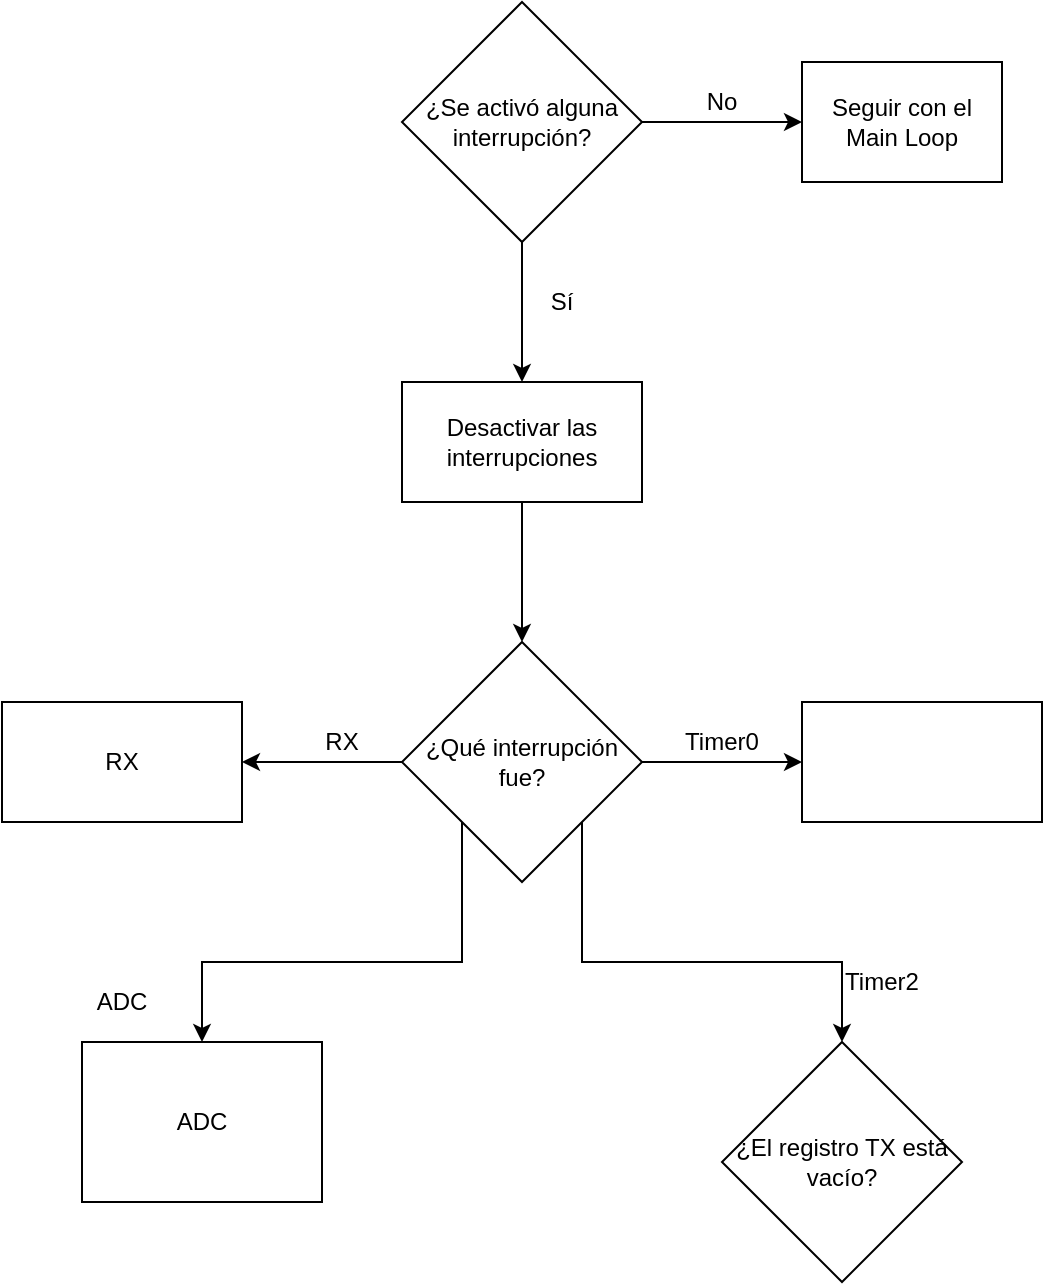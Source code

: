 <mxfile version="13.7.9" type="device"><diagram id="LbbsZcumgrZLARfcLNhO" name="Page-1"><mxGraphModel dx="1431" dy="761" grid="1" gridSize="10" guides="1" tooltips="1" connect="1" arrows="1" fold="1" page="1" pageScale="1" pageWidth="3300" pageHeight="4681" math="0" shadow="0"><root><mxCell id="0"/><mxCell id="1" parent="0"/><mxCell id="cgYX3BNWEQwYvRGcbSXk-3" value="" style="edgeStyle=orthogonalEdgeStyle;rounded=0;orthogonalLoop=1;jettySize=auto;html=1;" edge="1" parent="1" source="cgYX3BNWEQwYvRGcbSXk-1" target="cgYX3BNWEQwYvRGcbSXk-2"><mxGeometry relative="1" as="geometry"/></mxCell><mxCell id="cgYX3BNWEQwYvRGcbSXk-6" value="" style="edgeStyle=orthogonalEdgeStyle;rounded=0;orthogonalLoop=1;jettySize=auto;html=1;" edge="1" parent="1" source="cgYX3BNWEQwYvRGcbSXk-1" target="cgYX3BNWEQwYvRGcbSXk-5"><mxGeometry relative="1" as="geometry"/></mxCell><mxCell id="cgYX3BNWEQwYvRGcbSXk-1" value="¿Se activó alguna interrupción?" style="rhombus;whiteSpace=wrap;html=1;" vertex="1" parent="1"><mxGeometry x="1200" y="680" width="120" height="120" as="geometry"/></mxCell><mxCell id="cgYX3BNWEQwYvRGcbSXk-9" value="" style="edgeStyle=orthogonalEdgeStyle;rounded=0;orthogonalLoop=1;jettySize=auto;html=1;" edge="1" parent="1" source="cgYX3BNWEQwYvRGcbSXk-2" target="cgYX3BNWEQwYvRGcbSXk-8"><mxGeometry relative="1" as="geometry"/></mxCell><mxCell id="cgYX3BNWEQwYvRGcbSXk-2" value="Desactivar las interrupciones" style="whiteSpace=wrap;html=1;" vertex="1" parent="1"><mxGeometry x="1200" y="870" width="120" height="60" as="geometry"/></mxCell><mxCell id="cgYX3BNWEQwYvRGcbSXk-4" value="Sí" style="text;html=1;strokeColor=none;fillColor=none;align=center;verticalAlign=middle;whiteSpace=wrap;rounded=0;" vertex="1" parent="1"><mxGeometry x="1260" y="820" width="40" height="20" as="geometry"/></mxCell><mxCell id="cgYX3BNWEQwYvRGcbSXk-5" value="Seguir con el Main Loop" style="whiteSpace=wrap;html=1;" vertex="1" parent="1"><mxGeometry x="1400" y="710" width="100" height="60" as="geometry"/></mxCell><mxCell id="cgYX3BNWEQwYvRGcbSXk-7" value="No" style="text;html=1;strokeColor=none;fillColor=none;align=center;verticalAlign=middle;whiteSpace=wrap;rounded=0;" vertex="1" parent="1"><mxGeometry x="1340" y="720" width="40" height="20" as="geometry"/></mxCell><mxCell id="cgYX3BNWEQwYvRGcbSXk-11" value="" style="edgeStyle=orthogonalEdgeStyle;rounded=0;orthogonalLoop=1;jettySize=auto;html=1;exitX=1;exitY=1;exitDx=0;exitDy=0;" edge="1" parent="1" source="cgYX3BNWEQwYvRGcbSXk-8"><mxGeometry relative="1" as="geometry"><mxPoint x="1420" y="1200" as="targetPoint"/><Array as="points"><mxPoint x="1290" y="1160"/><mxPoint x="1420" y="1160"/></Array></mxGeometry></mxCell><mxCell id="cgYX3BNWEQwYvRGcbSXk-13" value="" style="edgeStyle=orthogonalEdgeStyle;rounded=0;orthogonalLoop=1;jettySize=auto;html=1;" edge="1" parent="1" source="cgYX3BNWEQwYvRGcbSXk-8" target="cgYX3BNWEQwYvRGcbSXk-12"><mxGeometry relative="1" as="geometry"/></mxCell><mxCell id="cgYX3BNWEQwYvRGcbSXk-15" value="" style="edgeStyle=orthogonalEdgeStyle;rounded=0;orthogonalLoop=1;jettySize=auto;html=1;exitX=0;exitY=1;exitDx=0;exitDy=0;" edge="1" parent="1" source="cgYX3BNWEQwYvRGcbSXk-8" target="cgYX3BNWEQwYvRGcbSXk-14"><mxGeometry relative="1" as="geometry"><Array as="points"><mxPoint x="1230" y="1160"/><mxPoint x="1100" y="1160"/></Array></mxGeometry></mxCell><mxCell id="cgYX3BNWEQwYvRGcbSXk-17" value="" style="edgeStyle=orthogonalEdgeStyle;rounded=0;orthogonalLoop=1;jettySize=auto;html=1;" edge="1" parent="1" source="cgYX3BNWEQwYvRGcbSXk-8" target="cgYX3BNWEQwYvRGcbSXk-16"><mxGeometry relative="1" as="geometry"/></mxCell><mxCell id="cgYX3BNWEQwYvRGcbSXk-8" value="¿Qué interrupción fue?" style="rhombus;whiteSpace=wrap;html=1;" vertex="1" parent="1"><mxGeometry x="1200" y="1000" width="120" height="120" as="geometry"/></mxCell><mxCell id="cgYX3BNWEQwYvRGcbSXk-12" value="" style="whiteSpace=wrap;html=1;" vertex="1" parent="1"><mxGeometry x="1400" y="1030" width="120" height="60" as="geometry"/></mxCell><mxCell id="cgYX3BNWEQwYvRGcbSXk-14" value="ADC" style="whiteSpace=wrap;html=1;" vertex="1" parent="1"><mxGeometry x="1040" y="1200" width="120" height="80" as="geometry"/></mxCell><mxCell id="cgYX3BNWEQwYvRGcbSXk-16" value="RX" style="whiteSpace=wrap;html=1;" vertex="1" parent="1"><mxGeometry x="1000" y="1030" width="120" height="60" as="geometry"/></mxCell><mxCell id="cgYX3BNWEQwYvRGcbSXk-18" value="Timer2" style="text;html=1;strokeColor=none;fillColor=none;align=center;verticalAlign=middle;whiteSpace=wrap;rounded=0;" vertex="1" parent="1"><mxGeometry x="1420" y="1160" width="40" height="20" as="geometry"/></mxCell><mxCell id="cgYX3BNWEQwYvRGcbSXk-19" value="&lt;span&gt;¿El registro TX está vacío?&lt;/span&gt;" style="rhombus;whiteSpace=wrap;html=1;" vertex="1" parent="1"><mxGeometry x="1360" y="1200" width="120" height="120" as="geometry"/></mxCell><mxCell id="cgYX3BNWEQwYvRGcbSXk-20" value="Timer0" style="text;html=1;strokeColor=none;fillColor=none;align=center;verticalAlign=middle;whiteSpace=wrap;rounded=0;" vertex="1" parent="1"><mxGeometry x="1340" y="1040" width="40" height="20" as="geometry"/></mxCell><mxCell id="cgYX3BNWEQwYvRGcbSXk-21" value="RX" style="text;html=1;strokeColor=none;fillColor=none;align=center;verticalAlign=middle;whiteSpace=wrap;rounded=0;" vertex="1" parent="1"><mxGeometry x="1150" y="1040" width="40" height="20" as="geometry"/></mxCell><mxCell id="cgYX3BNWEQwYvRGcbSXk-22" value="ADC" style="text;html=1;strokeColor=none;fillColor=none;align=center;verticalAlign=middle;whiteSpace=wrap;rounded=0;" vertex="1" parent="1"><mxGeometry x="1040" y="1170" width="40" height="20" as="geometry"/></mxCell></root></mxGraphModel></diagram></mxfile>